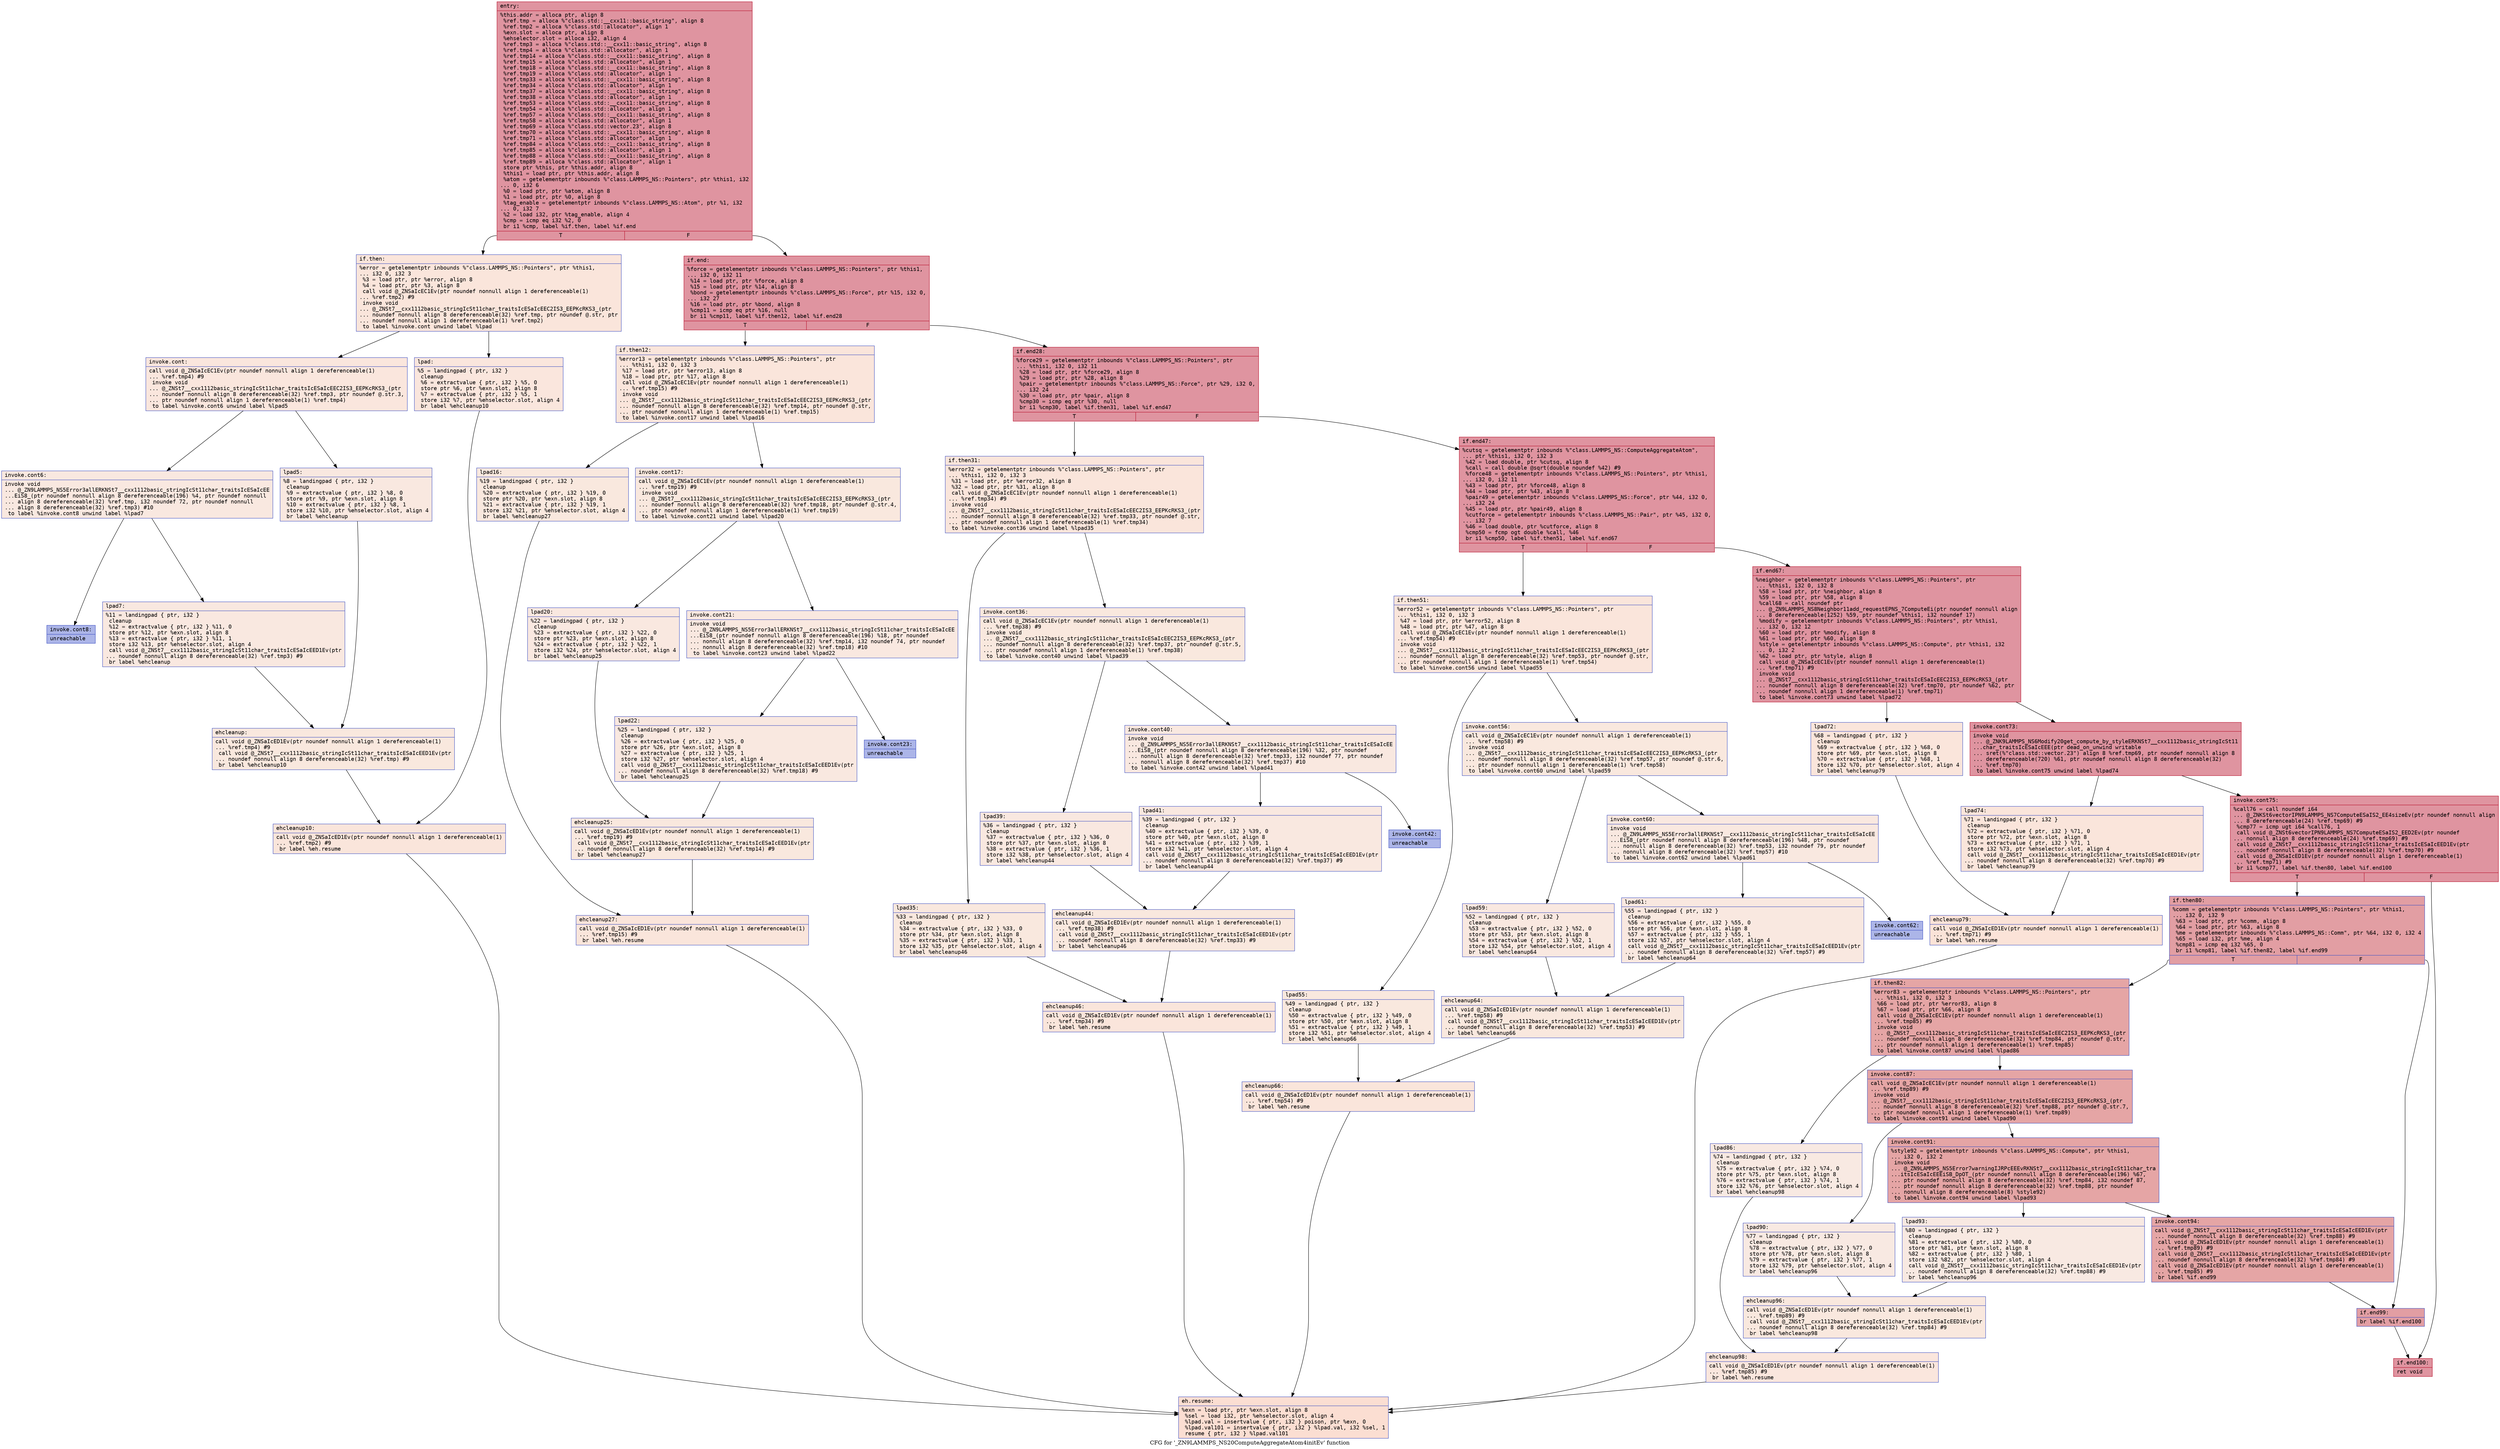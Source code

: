 digraph "CFG for '_ZN9LAMMPS_NS20ComputeAggregateAtom4initEv' function" {
	label="CFG for '_ZN9LAMMPS_NS20ComputeAggregateAtom4initEv' function";

	Node0x5614ad7d7bd0 [shape=record,color="#b70d28ff", style=filled, fillcolor="#b70d2870" fontname="Courier",label="{entry:\l|  %this.addr = alloca ptr, align 8\l  %ref.tmp = alloca %\"class.std::__cxx11::basic_string\", align 8\l  %ref.tmp2 = alloca %\"class.std::allocator\", align 1\l  %exn.slot = alloca ptr, align 8\l  %ehselector.slot = alloca i32, align 4\l  %ref.tmp3 = alloca %\"class.std::__cxx11::basic_string\", align 8\l  %ref.tmp4 = alloca %\"class.std::allocator\", align 1\l  %ref.tmp14 = alloca %\"class.std::__cxx11::basic_string\", align 8\l  %ref.tmp15 = alloca %\"class.std::allocator\", align 1\l  %ref.tmp18 = alloca %\"class.std::__cxx11::basic_string\", align 8\l  %ref.tmp19 = alloca %\"class.std::allocator\", align 1\l  %ref.tmp33 = alloca %\"class.std::__cxx11::basic_string\", align 8\l  %ref.tmp34 = alloca %\"class.std::allocator\", align 1\l  %ref.tmp37 = alloca %\"class.std::__cxx11::basic_string\", align 8\l  %ref.tmp38 = alloca %\"class.std::allocator\", align 1\l  %ref.tmp53 = alloca %\"class.std::__cxx11::basic_string\", align 8\l  %ref.tmp54 = alloca %\"class.std::allocator\", align 1\l  %ref.tmp57 = alloca %\"class.std::__cxx11::basic_string\", align 8\l  %ref.tmp58 = alloca %\"class.std::allocator\", align 1\l  %ref.tmp69 = alloca %\"class.std::vector.23\", align 8\l  %ref.tmp70 = alloca %\"class.std::__cxx11::basic_string\", align 8\l  %ref.tmp71 = alloca %\"class.std::allocator\", align 1\l  %ref.tmp84 = alloca %\"class.std::__cxx11::basic_string\", align 8\l  %ref.tmp85 = alloca %\"class.std::allocator\", align 1\l  %ref.tmp88 = alloca %\"class.std::__cxx11::basic_string\", align 8\l  %ref.tmp89 = alloca %\"class.std::allocator\", align 1\l  store ptr %this, ptr %this.addr, align 8\l  %this1 = load ptr, ptr %this.addr, align 8\l  %atom = getelementptr inbounds %\"class.LAMMPS_NS::Pointers\", ptr %this1, i32\l... 0, i32 6\l  %0 = load ptr, ptr %atom, align 8\l  %1 = load ptr, ptr %0, align 8\l  %tag_enable = getelementptr inbounds %\"class.LAMMPS_NS::Atom\", ptr %1, i32\l... 0, i32 7\l  %2 = load i32, ptr %tag_enable, align 4\l  %cmp = icmp eq i32 %2, 0\l  br i1 %cmp, label %if.then, label %if.end\l|{<s0>T|<s1>F}}"];
	Node0x5614ad7d7bd0:s0 -> Node0x5614ad7d9570[tooltip="entry -> if.then\nProbability 0.00%" ];
	Node0x5614ad7d7bd0:s1 -> Node0x5614ad7d95e0[tooltip="entry -> if.end\nProbability 100.00%" ];
	Node0x5614ad7d9570 [shape=record,color="#3d50c3ff", style=filled, fillcolor="#f4c5ad70" fontname="Courier",label="{if.then:\l|  %error = getelementptr inbounds %\"class.LAMMPS_NS::Pointers\", ptr %this1,\l... i32 0, i32 3\l  %3 = load ptr, ptr %error, align 8\l  %4 = load ptr, ptr %3, align 8\l  call void @_ZNSaIcEC1Ev(ptr noundef nonnull align 1 dereferenceable(1)\l... %ref.tmp2) #9\l  invoke void\l... @_ZNSt7__cxx1112basic_stringIcSt11char_traitsIcESaIcEEC2IS3_EEPKcRKS3_(ptr\l... noundef nonnull align 8 dereferenceable(32) %ref.tmp, ptr noundef @.str, ptr\l... noundef nonnull align 1 dereferenceable(1) %ref.tmp2)\l          to label %invoke.cont unwind label %lpad\l}"];
	Node0x5614ad7d9570 -> Node0x5614ad7d9a60[tooltip="if.then -> invoke.cont\nProbability 50.00%" ];
	Node0x5614ad7d9570 -> Node0x5614ad7d9ae0[tooltip="if.then -> lpad\nProbability 50.00%" ];
	Node0x5614ad7d9a60 [shape=record,color="#3d50c3ff", style=filled, fillcolor="#f3c7b170" fontname="Courier",label="{invoke.cont:\l|  call void @_ZNSaIcEC1Ev(ptr noundef nonnull align 1 dereferenceable(1)\l... %ref.tmp4) #9\l  invoke void\l... @_ZNSt7__cxx1112basic_stringIcSt11char_traitsIcESaIcEEC2IS3_EEPKcRKS3_(ptr\l... noundef nonnull align 8 dereferenceable(32) %ref.tmp3, ptr noundef @.str.3,\l... ptr noundef nonnull align 1 dereferenceable(1) %ref.tmp4)\l          to label %invoke.cont6 unwind label %lpad5\l}"];
	Node0x5614ad7d9a60 -> Node0x5614ad7d9e00[tooltip="invoke.cont -> invoke.cont6\nProbability 50.00%" ];
	Node0x5614ad7d9a60 -> Node0x5614ad7d9e50[tooltip="invoke.cont -> lpad5\nProbability 50.00%" ];
	Node0x5614ad7d9e00 [shape=record,color="#3d50c3ff", style=filled, fillcolor="#f1ccb870" fontname="Courier",label="{invoke.cont6:\l|  invoke void\l... @_ZN9LAMMPS_NS5Error3allERKNSt7__cxx1112basic_stringIcSt11char_traitsIcESaIcEE\l...EiS8_(ptr noundef nonnull align 8 dereferenceable(196) %4, ptr noundef nonnull\l... align 8 dereferenceable(32) %ref.tmp, i32 noundef 72, ptr noundef nonnull\l... align 8 dereferenceable(32) %ref.tmp3) #10\l          to label %invoke.cont8 unwind label %lpad7\l}"];
	Node0x5614ad7d9e00 -> Node0x5614ad7d9db0[tooltip="invoke.cont6 -> invoke.cont8\nProbability 0.00%" ];
	Node0x5614ad7d9e00 -> Node0x5614ad7da110[tooltip="invoke.cont6 -> lpad7\nProbability 100.00%" ];
	Node0x5614ad7d9db0 [shape=record,color="#3d50c3ff", style=filled, fillcolor="#4358cb70" fontname="Courier",label="{invoke.cont8:\l|  unreachable\l}"];
	Node0x5614ad7d9ae0 [shape=record,color="#3d50c3ff", style=filled, fillcolor="#f3c7b170" fontname="Courier",label="{lpad:\l|  %5 = landingpad \{ ptr, i32 \}\l          cleanup\l  %6 = extractvalue \{ ptr, i32 \} %5, 0\l  store ptr %6, ptr %exn.slot, align 8\l  %7 = extractvalue \{ ptr, i32 \} %5, 1\l  store i32 %7, ptr %ehselector.slot, align 4\l  br label %ehcleanup10\l}"];
	Node0x5614ad7d9ae0 -> Node0x5614ad7d1550[tooltip="lpad -> ehcleanup10\nProbability 100.00%" ];
	Node0x5614ad7d9e50 [shape=record,color="#3d50c3ff", style=filled, fillcolor="#f1ccb870" fontname="Courier",label="{lpad5:\l|  %8 = landingpad \{ ptr, i32 \}\l          cleanup\l  %9 = extractvalue \{ ptr, i32 \} %8, 0\l  store ptr %9, ptr %exn.slot, align 8\l  %10 = extractvalue \{ ptr, i32 \} %8, 1\l  store i32 %10, ptr %ehselector.slot, align 4\l  br label %ehcleanup\l}"];
	Node0x5614ad7d9e50 -> Node0x5614ad7d18a0[tooltip="lpad5 -> ehcleanup\nProbability 100.00%" ];
	Node0x5614ad7da110 [shape=record,color="#3d50c3ff", style=filled, fillcolor="#f1ccb870" fontname="Courier",label="{lpad7:\l|  %11 = landingpad \{ ptr, i32 \}\l          cleanup\l  %12 = extractvalue \{ ptr, i32 \} %11, 0\l  store ptr %12, ptr %exn.slot, align 8\l  %13 = extractvalue \{ ptr, i32 \} %11, 1\l  store i32 %13, ptr %ehselector.slot, align 4\l  call void @_ZNSt7__cxx1112basic_stringIcSt11char_traitsIcESaIcEED1Ev(ptr\l... noundef nonnull align 8 dereferenceable(32) %ref.tmp3) #9\l  br label %ehcleanup\l}"];
	Node0x5614ad7da110 -> Node0x5614ad7d18a0[tooltip="lpad7 -> ehcleanup\nProbability 100.00%" ];
	Node0x5614ad7d18a0 [shape=record,color="#3d50c3ff", style=filled, fillcolor="#f2cab570" fontname="Courier",label="{ehcleanup:\l|  call void @_ZNSaIcED1Ev(ptr noundef nonnull align 1 dereferenceable(1)\l... %ref.tmp4) #9\l  call void @_ZNSt7__cxx1112basic_stringIcSt11char_traitsIcESaIcEED1Ev(ptr\l... noundef nonnull align 8 dereferenceable(32) %ref.tmp) #9\l  br label %ehcleanup10\l}"];
	Node0x5614ad7d18a0 -> Node0x5614ad7d1550[tooltip="ehcleanup -> ehcleanup10\nProbability 100.00%" ];
	Node0x5614ad7d1550 [shape=record,color="#3d50c3ff", style=filled, fillcolor="#f4c5ad70" fontname="Courier",label="{ehcleanup10:\l|  call void @_ZNSaIcED1Ev(ptr noundef nonnull align 1 dereferenceable(1)\l... %ref.tmp2) #9\l  br label %eh.resume\l}"];
	Node0x5614ad7d1550 -> Node0x5614ad7dc2d0[tooltip="ehcleanup10 -> eh.resume\nProbability 100.00%" ];
	Node0x5614ad7d95e0 [shape=record,color="#b70d28ff", style=filled, fillcolor="#b70d2870" fontname="Courier",label="{if.end:\l|  %force = getelementptr inbounds %\"class.LAMMPS_NS::Pointers\", ptr %this1,\l... i32 0, i32 11\l  %14 = load ptr, ptr %force, align 8\l  %15 = load ptr, ptr %14, align 8\l  %bond = getelementptr inbounds %\"class.LAMMPS_NS::Force\", ptr %15, i32 0,\l... i32 27\l  %16 = load ptr, ptr %bond, align 8\l  %cmp11 = icmp eq ptr %16, null\l  br i1 %cmp11, label %if.then12, label %if.end28\l|{<s0>T|<s1>F}}"];
	Node0x5614ad7d95e0:s0 -> Node0x5614ad7dc7c0[tooltip="if.end -> if.then12\nProbability 0.00%" ];
	Node0x5614ad7d95e0:s1 -> Node0x5614ad7dc840[tooltip="if.end -> if.end28\nProbability 100.00%" ];
	Node0x5614ad7dc7c0 [shape=record,color="#3d50c3ff", style=filled, fillcolor="#f4c5ad70" fontname="Courier",label="{if.then12:\l|  %error13 = getelementptr inbounds %\"class.LAMMPS_NS::Pointers\", ptr\l... %this1, i32 0, i32 3\l  %17 = load ptr, ptr %error13, align 8\l  %18 = load ptr, ptr %17, align 8\l  call void @_ZNSaIcEC1Ev(ptr noundef nonnull align 1 dereferenceable(1)\l... %ref.tmp15) #9\l  invoke void\l... @_ZNSt7__cxx1112basic_stringIcSt11char_traitsIcESaIcEEC2IS3_EEPKcRKS3_(ptr\l... noundef nonnull align 8 dereferenceable(32) %ref.tmp14, ptr noundef @.str,\l... ptr noundef nonnull align 1 dereferenceable(1) %ref.tmp15)\l          to label %invoke.cont17 unwind label %lpad16\l}"];
	Node0x5614ad7dc7c0 -> Node0x5614ad7dd2f0[tooltip="if.then12 -> invoke.cont17\nProbability 50.00%" ];
	Node0x5614ad7dc7c0 -> Node0x5614ad7dd370[tooltip="if.then12 -> lpad16\nProbability 50.00%" ];
	Node0x5614ad7dd2f0 [shape=record,color="#3d50c3ff", style=filled, fillcolor="#f2cab570" fontname="Courier",label="{invoke.cont17:\l|  call void @_ZNSaIcEC1Ev(ptr noundef nonnull align 1 dereferenceable(1)\l... %ref.tmp19) #9\l  invoke void\l... @_ZNSt7__cxx1112basic_stringIcSt11char_traitsIcESaIcEEC2IS3_EEPKcRKS3_(ptr\l... noundef nonnull align 8 dereferenceable(32) %ref.tmp18, ptr noundef @.str.4,\l... ptr noundef nonnull align 1 dereferenceable(1) %ref.tmp19)\l          to label %invoke.cont21 unwind label %lpad20\l}"];
	Node0x5614ad7dd2f0 -> Node0x5614ad7dd690[tooltip="invoke.cont17 -> invoke.cont21\nProbability 50.00%" ];
	Node0x5614ad7dd2f0 -> Node0x5614ad7dd6e0[tooltip="invoke.cont17 -> lpad20\nProbability 50.00%" ];
	Node0x5614ad7dd690 [shape=record,color="#3d50c3ff", style=filled, fillcolor="#f1ccb870" fontname="Courier",label="{invoke.cont21:\l|  invoke void\l... @_ZN9LAMMPS_NS5Error3allERKNSt7__cxx1112basic_stringIcSt11char_traitsIcESaIcEE\l...EiS8_(ptr noundef nonnull align 8 dereferenceable(196) %18, ptr noundef\l... nonnull align 8 dereferenceable(32) %ref.tmp14, i32 noundef 74, ptr noundef\l... nonnull align 8 dereferenceable(32) %ref.tmp18) #10\l          to label %invoke.cont23 unwind label %lpad22\l}"];
	Node0x5614ad7dd690 -> Node0x5614ad7dd640[tooltip="invoke.cont21 -> invoke.cont23\nProbability 0.00%" ];
	Node0x5614ad7dd690 -> Node0x5614ad7dda00[tooltip="invoke.cont21 -> lpad22\nProbability 100.00%" ];
	Node0x5614ad7dd640 [shape=record,color="#3d50c3ff", style=filled, fillcolor="#4358cb70" fontname="Courier",label="{invoke.cont23:\l|  unreachable\l}"];
	Node0x5614ad7dd370 [shape=record,color="#3d50c3ff", style=filled, fillcolor="#f2cab570" fontname="Courier",label="{lpad16:\l|  %19 = landingpad \{ ptr, i32 \}\l          cleanup\l  %20 = extractvalue \{ ptr, i32 \} %19, 0\l  store ptr %20, ptr %exn.slot, align 8\l  %21 = extractvalue \{ ptr, i32 \} %19, 1\l  store i32 %21, ptr %ehselector.slot, align 4\l  br label %ehcleanup27\l}"];
	Node0x5614ad7dd370 -> Node0x5614ad7ddfc0[tooltip="lpad16 -> ehcleanup27\nProbability 100.00%" ];
	Node0x5614ad7dd6e0 [shape=record,color="#3d50c3ff", style=filled, fillcolor="#f1ccb870" fontname="Courier",label="{lpad20:\l|  %22 = landingpad \{ ptr, i32 \}\l          cleanup\l  %23 = extractvalue \{ ptr, i32 \} %22, 0\l  store ptr %23, ptr %exn.slot, align 8\l  %24 = extractvalue \{ ptr, i32 \} %22, 1\l  store i32 %24, ptr %ehselector.slot, align 4\l  br label %ehcleanup25\l}"];
	Node0x5614ad7dd6e0 -> Node0x5614ad7de310[tooltip="lpad20 -> ehcleanup25\nProbability 100.00%" ];
	Node0x5614ad7dda00 [shape=record,color="#3d50c3ff", style=filled, fillcolor="#f1ccb870" fontname="Courier",label="{lpad22:\l|  %25 = landingpad \{ ptr, i32 \}\l          cleanup\l  %26 = extractvalue \{ ptr, i32 \} %25, 0\l  store ptr %26, ptr %exn.slot, align 8\l  %27 = extractvalue \{ ptr, i32 \} %25, 1\l  store i32 %27, ptr %ehselector.slot, align 4\l  call void @_ZNSt7__cxx1112basic_stringIcSt11char_traitsIcESaIcEED1Ev(ptr\l... noundef nonnull align 8 dereferenceable(32) %ref.tmp18) #9\l  br label %ehcleanup25\l}"];
	Node0x5614ad7dda00 -> Node0x5614ad7de310[tooltip="lpad22 -> ehcleanup25\nProbability 100.00%" ];
	Node0x5614ad7de310 [shape=record,color="#3d50c3ff", style=filled, fillcolor="#f2cab570" fontname="Courier",label="{ehcleanup25:\l|  call void @_ZNSaIcED1Ev(ptr noundef nonnull align 1 dereferenceable(1)\l... %ref.tmp19) #9\l  call void @_ZNSt7__cxx1112basic_stringIcSt11char_traitsIcESaIcEED1Ev(ptr\l... noundef nonnull align 8 dereferenceable(32) %ref.tmp14) #9\l  br label %ehcleanup27\l}"];
	Node0x5614ad7de310 -> Node0x5614ad7ddfc0[tooltip="ehcleanup25 -> ehcleanup27\nProbability 100.00%" ];
	Node0x5614ad7ddfc0 [shape=record,color="#3d50c3ff", style=filled, fillcolor="#f4c5ad70" fontname="Courier",label="{ehcleanup27:\l|  call void @_ZNSaIcED1Ev(ptr noundef nonnull align 1 dereferenceable(1)\l... %ref.tmp15) #9\l  br label %eh.resume\l}"];
	Node0x5614ad7ddfc0 -> Node0x5614ad7dc2d0[tooltip="ehcleanup27 -> eh.resume\nProbability 100.00%" ];
	Node0x5614ad7dc840 [shape=record,color="#b70d28ff", style=filled, fillcolor="#b70d2870" fontname="Courier",label="{if.end28:\l|  %force29 = getelementptr inbounds %\"class.LAMMPS_NS::Pointers\", ptr\l... %this1, i32 0, i32 11\l  %28 = load ptr, ptr %force29, align 8\l  %29 = load ptr, ptr %28, align 8\l  %pair = getelementptr inbounds %\"class.LAMMPS_NS::Force\", ptr %29, i32 0,\l... i32 24\l  %30 = load ptr, ptr %pair, align 8\l  %cmp30 = icmp eq ptr %30, null\l  br i1 %cmp30, label %if.then31, label %if.end47\l|{<s0>T|<s1>F}}"];
	Node0x5614ad7dc840:s0 -> Node0x5614ad7df000[tooltip="if.end28 -> if.then31\nProbability 0.00%" ];
	Node0x5614ad7dc840:s1 -> Node0x5614ad7df080[tooltip="if.end28 -> if.end47\nProbability 100.00%" ];
	Node0x5614ad7df000 [shape=record,color="#3d50c3ff", style=filled, fillcolor="#f4c5ad70" fontname="Courier",label="{if.then31:\l|  %error32 = getelementptr inbounds %\"class.LAMMPS_NS::Pointers\", ptr\l... %this1, i32 0, i32 3\l  %31 = load ptr, ptr %error32, align 8\l  %32 = load ptr, ptr %31, align 8\l  call void @_ZNSaIcEC1Ev(ptr noundef nonnull align 1 dereferenceable(1)\l... %ref.tmp34) #9\l  invoke void\l... @_ZNSt7__cxx1112basic_stringIcSt11char_traitsIcESaIcEEC2IS3_EEPKcRKS3_(ptr\l... noundef nonnull align 8 dereferenceable(32) %ref.tmp33, ptr noundef @.str,\l... ptr noundef nonnull align 1 dereferenceable(1) %ref.tmp34)\l          to label %invoke.cont36 unwind label %lpad35\l}"];
	Node0x5614ad7df000 -> Node0x5614ad7df510[tooltip="if.then31 -> invoke.cont36\nProbability 50.00%" ];
	Node0x5614ad7df000 -> Node0x5614ad7df590[tooltip="if.then31 -> lpad35\nProbability 50.00%" ];
	Node0x5614ad7df510 [shape=record,color="#3d50c3ff", style=filled, fillcolor="#f2cab570" fontname="Courier",label="{invoke.cont36:\l|  call void @_ZNSaIcEC1Ev(ptr noundef nonnull align 1 dereferenceable(1)\l... %ref.tmp38) #9\l  invoke void\l... @_ZNSt7__cxx1112basic_stringIcSt11char_traitsIcESaIcEEC2IS3_EEPKcRKS3_(ptr\l... noundef nonnull align 8 dereferenceable(32) %ref.tmp37, ptr noundef @.str.5,\l... ptr noundef nonnull align 1 dereferenceable(1) %ref.tmp38)\l          to label %invoke.cont40 unwind label %lpad39\l}"];
	Node0x5614ad7df510 -> Node0x5614ad7df8b0[tooltip="invoke.cont36 -> invoke.cont40\nProbability 50.00%" ];
	Node0x5614ad7df510 -> Node0x5614ad7df900[tooltip="invoke.cont36 -> lpad39\nProbability 50.00%" ];
	Node0x5614ad7df8b0 [shape=record,color="#3d50c3ff", style=filled, fillcolor="#f1ccb870" fontname="Courier",label="{invoke.cont40:\l|  invoke void\l... @_ZN9LAMMPS_NS5Error3allERKNSt7__cxx1112basic_stringIcSt11char_traitsIcESaIcEE\l...EiS8_(ptr noundef nonnull align 8 dereferenceable(196) %32, ptr noundef\l... nonnull align 8 dereferenceable(32) %ref.tmp33, i32 noundef 77, ptr noundef\l... nonnull align 8 dereferenceable(32) %ref.tmp37) #10\l          to label %invoke.cont42 unwind label %lpad41\l}"];
	Node0x5614ad7df8b0 -> Node0x5614ad7df860[tooltip="invoke.cont40 -> invoke.cont42\nProbability 0.00%" ];
	Node0x5614ad7df8b0 -> Node0x5614ad7dfbc0[tooltip="invoke.cont40 -> lpad41\nProbability 100.00%" ];
	Node0x5614ad7df860 [shape=record,color="#3d50c3ff", style=filled, fillcolor="#4358cb70" fontname="Courier",label="{invoke.cont42:\l|  unreachable\l}"];
	Node0x5614ad7df590 [shape=record,color="#3d50c3ff", style=filled, fillcolor="#f2cab570" fontname="Courier",label="{lpad35:\l|  %33 = landingpad \{ ptr, i32 \}\l          cleanup\l  %34 = extractvalue \{ ptr, i32 \} %33, 0\l  store ptr %34, ptr %exn.slot, align 8\l  %35 = extractvalue \{ ptr, i32 \} %33, 1\l  store i32 %35, ptr %ehselector.slot, align 4\l  br label %ehcleanup46\l}"];
	Node0x5614ad7df590 -> Node0x5614ad7e0180[tooltip="lpad35 -> ehcleanup46\nProbability 100.00%" ];
	Node0x5614ad7df900 [shape=record,color="#3d50c3ff", style=filled, fillcolor="#f1ccb870" fontname="Courier",label="{lpad39:\l|  %36 = landingpad \{ ptr, i32 \}\l          cleanup\l  %37 = extractvalue \{ ptr, i32 \} %36, 0\l  store ptr %37, ptr %exn.slot, align 8\l  %38 = extractvalue \{ ptr, i32 \} %36, 1\l  store i32 %38, ptr %ehselector.slot, align 4\l  br label %ehcleanup44\l}"];
	Node0x5614ad7df900 -> Node0x5614ad7e04d0[tooltip="lpad39 -> ehcleanup44\nProbability 100.00%" ];
	Node0x5614ad7dfbc0 [shape=record,color="#3d50c3ff", style=filled, fillcolor="#f1ccb870" fontname="Courier",label="{lpad41:\l|  %39 = landingpad \{ ptr, i32 \}\l          cleanup\l  %40 = extractvalue \{ ptr, i32 \} %39, 0\l  store ptr %40, ptr %exn.slot, align 8\l  %41 = extractvalue \{ ptr, i32 \} %39, 1\l  store i32 %41, ptr %ehselector.slot, align 4\l  call void @_ZNSt7__cxx1112basic_stringIcSt11char_traitsIcESaIcEED1Ev(ptr\l... noundef nonnull align 8 dereferenceable(32) %ref.tmp37) #9\l  br label %ehcleanup44\l}"];
	Node0x5614ad7dfbc0 -> Node0x5614ad7e04d0[tooltip="lpad41 -> ehcleanup44\nProbability 100.00%" ];
	Node0x5614ad7e04d0 [shape=record,color="#3d50c3ff", style=filled, fillcolor="#f2cab570" fontname="Courier",label="{ehcleanup44:\l|  call void @_ZNSaIcED1Ev(ptr noundef nonnull align 1 dereferenceable(1)\l... %ref.tmp38) #9\l  call void @_ZNSt7__cxx1112basic_stringIcSt11char_traitsIcESaIcEED1Ev(ptr\l... noundef nonnull align 8 dereferenceable(32) %ref.tmp33) #9\l  br label %ehcleanup46\l}"];
	Node0x5614ad7e04d0 -> Node0x5614ad7e0180[tooltip="ehcleanup44 -> ehcleanup46\nProbability 100.00%" ];
	Node0x5614ad7e0180 [shape=record,color="#3d50c3ff", style=filled, fillcolor="#f4c5ad70" fontname="Courier",label="{ehcleanup46:\l|  call void @_ZNSaIcED1Ev(ptr noundef nonnull align 1 dereferenceable(1)\l... %ref.tmp34) #9\l  br label %eh.resume\l}"];
	Node0x5614ad7e0180 -> Node0x5614ad7dc2d0[tooltip="ehcleanup46 -> eh.resume\nProbability 100.00%" ];
	Node0x5614ad7df080 [shape=record,color="#b70d28ff", style=filled, fillcolor="#b70d2870" fontname="Courier",label="{if.end47:\l|  %cutsq = getelementptr inbounds %\"class.LAMMPS_NS::ComputeAggregateAtom\",\l... ptr %this1, i32 0, i32 3\l  %42 = load double, ptr %cutsq, align 8\l  %call = call double @sqrt(double noundef %42) #9\l  %force48 = getelementptr inbounds %\"class.LAMMPS_NS::Pointers\", ptr %this1,\l... i32 0, i32 11\l  %43 = load ptr, ptr %force48, align 8\l  %44 = load ptr, ptr %43, align 8\l  %pair49 = getelementptr inbounds %\"class.LAMMPS_NS::Force\", ptr %44, i32 0,\l... i32 24\l  %45 = load ptr, ptr %pair49, align 8\l  %cutforce = getelementptr inbounds %\"class.LAMMPS_NS::Pair\", ptr %45, i32 0,\l... i32 7\l  %46 = load double, ptr %cutforce, align 8\l  %cmp50 = fcmp ogt double %call, %46\l  br i1 %cmp50, label %if.then51, label %if.end67\l|{<s0>T|<s1>F}}"];
	Node0x5614ad7df080:s0 -> Node0x5614ad7e1610[tooltip="if.end47 -> if.then51\nProbability 0.00%" ];
	Node0x5614ad7df080:s1 -> Node0x5614ad7e1690[tooltip="if.end47 -> if.end67\nProbability 100.00%" ];
	Node0x5614ad7e1610 [shape=record,color="#3d50c3ff", style=filled, fillcolor="#f4c5ad70" fontname="Courier",label="{if.then51:\l|  %error52 = getelementptr inbounds %\"class.LAMMPS_NS::Pointers\", ptr\l... %this1, i32 0, i32 3\l  %47 = load ptr, ptr %error52, align 8\l  %48 = load ptr, ptr %47, align 8\l  call void @_ZNSaIcEC1Ev(ptr noundef nonnull align 1 dereferenceable(1)\l... %ref.tmp54) #9\l  invoke void\l... @_ZNSt7__cxx1112basic_stringIcSt11char_traitsIcESaIcEEC2IS3_EEPKcRKS3_(ptr\l... noundef nonnull align 8 dereferenceable(32) %ref.tmp53, ptr noundef @.str,\l... ptr noundef nonnull align 1 dereferenceable(1) %ref.tmp54)\l          to label %invoke.cont56 unwind label %lpad55\l}"];
	Node0x5614ad7e1610 -> Node0x5614ad7e2330[tooltip="if.then51 -> invoke.cont56\nProbability 50.00%" ];
	Node0x5614ad7e1610 -> Node0x5614ad7e23b0[tooltip="if.then51 -> lpad55\nProbability 50.00%" ];
	Node0x5614ad7e2330 [shape=record,color="#3d50c3ff", style=filled, fillcolor="#f2cab570" fontname="Courier",label="{invoke.cont56:\l|  call void @_ZNSaIcEC1Ev(ptr noundef nonnull align 1 dereferenceable(1)\l... %ref.tmp58) #9\l  invoke void\l... @_ZNSt7__cxx1112basic_stringIcSt11char_traitsIcESaIcEEC2IS3_EEPKcRKS3_(ptr\l... noundef nonnull align 8 dereferenceable(32) %ref.tmp57, ptr noundef @.str.6,\l... ptr noundef nonnull align 1 dereferenceable(1) %ref.tmp58)\l          to label %invoke.cont60 unwind label %lpad59\l}"];
	Node0x5614ad7e2330 -> Node0x5614ad7e26d0[tooltip="invoke.cont56 -> invoke.cont60\nProbability 50.00%" ];
	Node0x5614ad7e2330 -> Node0x5614ad7e2720[tooltip="invoke.cont56 -> lpad59\nProbability 50.00%" ];
	Node0x5614ad7e26d0 [shape=record,color="#3d50c3ff", style=filled, fillcolor="#f1ccb870" fontname="Courier",label="{invoke.cont60:\l|  invoke void\l... @_ZN9LAMMPS_NS5Error3allERKNSt7__cxx1112basic_stringIcSt11char_traitsIcESaIcEE\l...EiS8_(ptr noundef nonnull align 8 dereferenceable(196) %48, ptr noundef\l... nonnull align 8 dereferenceable(32) %ref.tmp53, i32 noundef 79, ptr noundef\l... nonnull align 8 dereferenceable(32) %ref.tmp57) #10\l          to label %invoke.cont62 unwind label %lpad61\l}"];
	Node0x5614ad7e26d0 -> Node0x5614ad7e2680[tooltip="invoke.cont60 -> invoke.cont62\nProbability 0.00%" ];
	Node0x5614ad7e26d0 -> Node0x5614ad7e2a40[tooltip="invoke.cont60 -> lpad61\nProbability 100.00%" ];
	Node0x5614ad7e2680 [shape=record,color="#3d50c3ff", style=filled, fillcolor="#4358cb70" fontname="Courier",label="{invoke.cont62:\l|  unreachable\l}"];
	Node0x5614ad7e23b0 [shape=record,color="#3d50c3ff", style=filled, fillcolor="#f2cab570" fontname="Courier",label="{lpad55:\l|  %49 = landingpad \{ ptr, i32 \}\l          cleanup\l  %50 = extractvalue \{ ptr, i32 \} %49, 0\l  store ptr %50, ptr %exn.slot, align 8\l  %51 = extractvalue \{ ptr, i32 \} %49, 1\l  store i32 %51, ptr %ehselector.slot, align 4\l  br label %ehcleanup66\l}"];
	Node0x5614ad7e23b0 -> Node0x5614ad7e3000[tooltip="lpad55 -> ehcleanup66\nProbability 100.00%" ];
	Node0x5614ad7e2720 [shape=record,color="#3d50c3ff", style=filled, fillcolor="#f1ccb870" fontname="Courier",label="{lpad59:\l|  %52 = landingpad \{ ptr, i32 \}\l          cleanup\l  %53 = extractvalue \{ ptr, i32 \} %52, 0\l  store ptr %53, ptr %exn.slot, align 8\l  %54 = extractvalue \{ ptr, i32 \} %52, 1\l  store i32 %54, ptr %ehselector.slot, align 4\l  br label %ehcleanup64\l}"];
	Node0x5614ad7e2720 -> Node0x5614ad7e3350[tooltip="lpad59 -> ehcleanup64\nProbability 100.00%" ];
	Node0x5614ad7e2a40 [shape=record,color="#3d50c3ff", style=filled, fillcolor="#f1ccb870" fontname="Courier",label="{lpad61:\l|  %55 = landingpad \{ ptr, i32 \}\l          cleanup\l  %56 = extractvalue \{ ptr, i32 \} %55, 0\l  store ptr %56, ptr %exn.slot, align 8\l  %57 = extractvalue \{ ptr, i32 \} %55, 1\l  store i32 %57, ptr %ehselector.slot, align 4\l  call void @_ZNSt7__cxx1112basic_stringIcSt11char_traitsIcESaIcEED1Ev(ptr\l... noundef nonnull align 8 dereferenceable(32) %ref.tmp57) #9\l  br label %ehcleanup64\l}"];
	Node0x5614ad7e2a40 -> Node0x5614ad7e3350[tooltip="lpad61 -> ehcleanup64\nProbability 100.00%" ];
	Node0x5614ad7e3350 [shape=record,color="#3d50c3ff", style=filled, fillcolor="#f2cab570" fontname="Courier",label="{ehcleanup64:\l|  call void @_ZNSaIcED1Ev(ptr noundef nonnull align 1 dereferenceable(1)\l... %ref.tmp58) #9\l  call void @_ZNSt7__cxx1112basic_stringIcSt11char_traitsIcESaIcEED1Ev(ptr\l... noundef nonnull align 8 dereferenceable(32) %ref.tmp53) #9\l  br label %ehcleanup66\l}"];
	Node0x5614ad7e3350 -> Node0x5614ad7e3000[tooltip="ehcleanup64 -> ehcleanup66\nProbability 100.00%" ];
	Node0x5614ad7e3000 [shape=record,color="#3d50c3ff", style=filled, fillcolor="#f4c5ad70" fontname="Courier",label="{ehcleanup66:\l|  call void @_ZNSaIcED1Ev(ptr noundef nonnull align 1 dereferenceable(1)\l... %ref.tmp54) #9\l  br label %eh.resume\l}"];
	Node0x5614ad7e3000 -> Node0x5614ad7dc2d0[tooltip="ehcleanup66 -> eh.resume\nProbability 100.00%" ];
	Node0x5614ad7e1690 [shape=record,color="#b70d28ff", style=filled, fillcolor="#b70d2870" fontname="Courier",label="{if.end67:\l|  %neighbor = getelementptr inbounds %\"class.LAMMPS_NS::Pointers\", ptr\l... %this1, i32 0, i32 8\l  %58 = load ptr, ptr %neighbor, align 8\l  %59 = load ptr, ptr %58, align 8\l  %call68 = call noundef ptr\l... @_ZN9LAMMPS_NS8Neighbor11add_requestEPNS_7ComputeEi(ptr noundef nonnull align\l... 8 dereferenceable(1252) %59, ptr noundef %this1, i32 noundef 17)\l  %modify = getelementptr inbounds %\"class.LAMMPS_NS::Pointers\", ptr %this1,\l... i32 0, i32 12\l  %60 = load ptr, ptr %modify, align 8\l  %61 = load ptr, ptr %60, align 8\l  %style = getelementptr inbounds %\"class.LAMMPS_NS::Compute\", ptr %this1, i32\l... 0, i32 2\l  %62 = load ptr, ptr %style, align 8\l  call void @_ZNSaIcEC1Ev(ptr noundef nonnull align 1 dereferenceable(1)\l... %ref.tmp71) #9\l  invoke void\l... @_ZNSt7__cxx1112basic_stringIcSt11char_traitsIcESaIcEEC2IS3_EEPKcRKS3_(ptr\l... noundef nonnull align 8 dereferenceable(32) %ref.tmp70, ptr noundef %62, ptr\l... noundef nonnull align 1 dereferenceable(1) %ref.tmp71)\l          to label %invoke.cont73 unwind label %lpad72\l}"];
	Node0x5614ad7e1690 -> Node0x5614ad7e4450[tooltip="if.end67 -> invoke.cont73\nProbability 100.00%" ];
	Node0x5614ad7e1690 -> Node0x5614ad7e44d0[tooltip="if.end67 -> lpad72\nProbability 0.00%" ];
	Node0x5614ad7e4450 [shape=record,color="#b70d28ff", style=filled, fillcolor="#b70d2870" fontname="Courier",label="{invoke.cont73:\l|  invoke void\l... @_ZNK9LAMMPS_NS6Modify20get_compute_by_styleERKNSt7__cxx1112basic_stringIcSt11\l...char_traitsIcESaIcEEE(ptr dead_on_unwind writable\l... sret(%\"class.std::vector.23\") align 8 %ref.tmp69, ptr noundef nonnull align 8\l... dereferenceable(720) %61, ptr noundef nonnull align 8 dereferenceable(32)\l... %ref.tmp70)\l          to label %invoke.cont75 unwind label %lpad74\l}"];
	Node0x5614ad7e4450 -> Node0x5614ad7e4400[tooltip="invoke.cont73 -> invoke.cont75\nProbability 100.00%" ];
	Node0x5614ad7e4450 -> Node0x5614ad7e4830[tooltip="invoke.cont73 -> lpad74\nProbability 0.00%" ];
	Node0x5614ad7e4400 [shape=record,color="#b70d28ff", style=filled, fillcolor="#b70d2870" fontname="Courier",label="{invoke.cont75:\l|  %call76 = call noundef i64\l... @_ZNKSt6vectorIPN9LAMMPS_NS7ComputeESaIS2_EE4sizeEv(ptr noundef nonnull align\l... 8 dereferenceable(24) %ref.tmp69) #9\l  %cmp77 = icmp ugt i64 %call76, 1\l  call void @_ZNSt6vectorIPN9LAMMPS_NS7ComputeESaIS2_EED2Ev(ptr noundef\l... nonnull align 8 dereferenceable(24) %ref.tmp69) #9\l  call void @_ZNSt7__cxx1112basic_stringIcSt11char_traitsIcESaIcEED1Ev(ptr\l... noundef nonnull align 8 dereferenceable(32) %ref.tmp70) #9\l  call void @_ZNSaIcED1Ev(ptr noundef nonnull align 1 dereferenceable(1)\l... %ref.tmp71) #9\l  br i1 %cmp77, label %if.then80, label %if.end100\l|{<s0>T|<s1>F}}"];
	Node0x5614ad7e4400:s0 -> Node0x5614ad7e5930[tooltip="invoke.cont75 -> if.then80\nProbability 50.00%" ];
	Node0x5614ad7e4400:s1 -> Node0x5614ad7e5a10[tooltip="invoke.cont75 -> if.end100\nProbability 50.00%" ];
	Node0x5614ad7e5930 [shape=record,color="#3d50c3ff", style=filled, fillcolor="#be242e70" fontname="Courier",label="{if.then80:\l|  %comm = getelementptr inbounds %\"class.LAMMPS_NS::Pointers\", ptr %this1,\l... i32 0, i32 9\l  %63 = load ptr, ptr %comm, align 8\l  %64 = load ptr, ptr %63, align 8\l  %me = getelementptr inbounds %\"class.LAMMPS_NS::Comm\", ptr %64, i32 0, i32 4\l  %65 = load i32, ptr %me, align 4\l  %cmp81 = icmp eq i32 %65, 0\l  br i1 %cmp81, label %if.then82, label %if.end99\l|{<s0>T|<s1>F}}"];
	Node0x5614ad7e5930:s0 -> Node0x5614ad7e5fa0[tooltip="if.then80 -> if.then82\nProbability 37.50%" ];
	Node0x5614ad7e5930:s1 -> Node0x5614ad7e6020[tooltip="if.then80 -> if.end99\nProbability 62.50%" ];
	Node0x5614ad7e5fa0 [shape=record,color="#3d50c3ff", style=filled, fillcolor="#c5333470" fontname="Courier",label="{if.then82:\l|  %error83 = getelementptr inbounds %\"class.LAMMPS_NS::Pointers\", ptr\l... %this1, i32 0, i32 3\l  %66 = load ptr, ptr %error83, align 8\l  %67 = load ptr, ptr %66, align 8\l  call void @_ZNSaIcEC1Ev(ptr noundef nonnull align 1 dereferenceable(1)\l... %ref.tmp85) #9\l  invoke void\l... @_ZNSt7__cxx1112basic_stringIcSt11char_traitsIcESaIcEEC2IS3_EEPKcRKS3_(ptr\l... noundef nonnull align 8 dereferenceable(32) %ref.tmp84, ptr noundef @.str,\l... ptr noundef nonnull align 1 dereferenceable(1) %ref.tmp85)\l          to label %invoke.cont87 unwind label %lpad86\l}"];
	Node0x5614ad7e5fa0 -> Node0x5614ad7e6510[tooltip="if.then82 -> invoke.cont87\nProbability 100.00%" ];
	Node0x5614ad7e5fa0 -> Node0x5614ad7e6590[tooltip="if.then82 -> lpad86\nProbability 0.00%" ];
	Node0x5614ad7e6510 [shape=record,color="#3d50c3ff", style=filled, fillcolor="#c5333470" fontname="Courier",label="{invoke.cont87:\l|  call void @_ZNSaIcEC1Ev(ptr noundef nonnull align 1 dereferenceable(1)\l... %ref.tmp89) #9\l  invoke void\l... @_ZNSt7__cxx1112basic_stringIcSt11char_traitsIcESaIcEEC2IS3_EEPKcRKS3_(ptr\l... noundef nonnull align 8 dereferenceable(32) %ref.tmp88, ptr noundef @.str.7,\l... ptr noundef nonnull align 1 dereferenceable(1) %ref.tmp89)\l          to label %invoke.cont91 unwind label %lpad90\l}"];
	Node0x5614ad7e6510 -> Node0x5614ad7e6910[tooltip="invoke.cont87 -> invoke.cont91\nProbability 100.00%" ];
	Node0x5614ad7e6510 -> Node0x5614ad7e6960[tooltip="invoke.cont87 -> lpad90\nProbability 0.00%" ];
	Node0x5614ad7e6910 [shape=record,color="#3d50c3ff", style=filled, fillcolor="#c5333470" fontname="Courier",label="{invoke.cont91:\l|  %style92 = getelementptr inbounds %\"class.LAMMPS_NS::Compute\", ptr %this1,\l... i32 0, i32 2\l  invoke void\l... @_ZN9LAMMPS_NS5Error7warningIJRPcEEEvRKNSt7__cxx1112basic_stringIcSt11char_tra\l...itsIcESaIcEEEiSB_DpOT_(ptr noundef nonnull align 8 dereferenceable(196) %67,\l... ptr noundef nonnull align 8 dereferenceable(32) %ref.tmp84, i32 noundef 87,\l... ptr noundef nonnull align 8 dereferenceable(32) %ref.tmp88, ptr noundef\l... nonnull align 8 dereferenceable(8) %style92)\l          to label %invoke.cont94 unwind label %lpad93\l}"];
	Node0x5614ad7e6910 -> Node0x5614ad7e68c0[tooltip="invoke.cont91 -> invoke.cont94\nProbability 100.00%" ];
	Node0x5614ad7e6910 -> Node0x5614ad7e6ce0[tooltip="invoke.cont91 -> lpad93\nProbability 0.00%" ];
	Node0x5614ad7e68c0 [shape=record,color="#3d50c3ff", style=filled, fillcolor="#c5333470" fontname="Courier",label="{invoke.cont94:\l|  call void @_ZNSt7__cxx1112basic_stringIcSt11char_traitsIcESaIcEED1Ev(ptr\l... noundef nonnull align 8 dereferenceable(32) %ref.tmp88) #9\l  call void @_ZNSaIcED1Ev(ptr noundef nonnull align 1 dereferenceable(1)\l... %ref.tmp89) #9\l  call void @_ZNSt7__cxx1112basic_stringIcSt11char_traitsIcESaIcEED1Ev(ptr\l... noundef nonnull align 8 dereferenceable(32) %ref.tmp84) #9\l  call void @_ZNSaIcED1Ev(ptr noundef nonnull align 1 dereferenceable(1)\l... %ref.tmp85) #9\l  br label %if.end99\l}"];
	Node0x5614ad7e68c0 -> Node0x5614ad7e6020[tooltip="invoke.cont94 -> if.end99\nProbability 100.00%" ];
	Node0x5614ad7e44d0 [shape=record,color="#3d50c3ff", style=filled, fillcolor="#f4c5ad70" fontname="Courier",label="{lpad72:\l|  %68 = landingpad \{ ptr, i32 \}\l          cleanup\l  %69 = extractvalue \{ ptr, i32 \} %68, 0\l  store ptr %69, ptr %exn.slot, align 8\l  %70 = extractvalue \{ ptr, i32 \} %68, 1\l  store i32 %70, ptr %ehselector.slot, align 4\l  br label %ehcleanup79\l}"];
	Node0x5614ad7e44d0 -> Node0x5614ad7e7620[tooltip="lpad72 -> ehcleanup79\nProbability 100.00%" ];
	Node0x5614ad7e4830 [shape=record,color="#3d50c3ff", style=filled, fillcolor="#f4c5ad70" fontname="Courier",label="{lpad74:\l|  %71 = landingpad \{ ptr, i32 \}\l          cleanup\l  %72 = extractvalue \{ ptr, i32 \} %71, 0\l  store ptr %72, ptr %exn.slot, align 8\l  %73 = extractvalue \{ ptr, i32 \} %71, 1\l  store i32 %73, ptr %ehselector.slot, align 4\l  call void @_ZNSt7__cxx1112basic_stringIcSt11char_traitsIcESaIcEED1Ev(ptr\l... noundef nonnull align 8 dereferenceable(32) %ref.tmp70) #9\l  br label %ehcleanup79\l}"];
	Node0x5614ad7e4830 -> Node0x5614ad7e7620[tooltip="lpad74 -> ehcleanup79\nProbability 100.00%" ];
	Node0x5614ad7e7620 [shape=record,color="#3d50c3ff", style=filled, fillcolor="#f6bfa670" fontname="Courier",label="{ehcleanup79:\l|  call void @_ZNSaIcED1Ev(ptr noundef nonnull align 1 dereferenceable(1)\l... %ref.tmp71) #9\l  br label %eh.resume\l}"];
	Node0x5614ad7e7620 -> Node0x5614ad7dc2d0[tooltip="ehcleanup79 -> eh.resume\nProbability 100.00%" ];
	Node0x5614ad7e6590 [shape=record,color="#3d50c3ff", style=filled, fillcolor="#efcebd70" fontname="Courier",label="{lpad86:\l|  %74 = landingpad \{ ptr, i32 \}\l          cleanup\l  %75 = extractvalue \{ ptr, i32 \} %74, 0\l  store ptr %75, ptr %exn.slot, align 8\l  %76 = extractvalue \{ ptr, i32 \} %74, 1\l  store i32 %76, ptr %ehselector.slot, align 4\l  br label %ehcleanup98\l}"];
	Node0x5614ad7e6590 -> Node0x5614ad7e7f10[tooltip="lpad86 -> ehcleanup98\nProbability 100.00%" ];
	Node0x5614ad7e6960 [shape=record,color="#3d50c3ff", style=filled, fillcolor="#efcebd70" fontname="Courier",label="{lpad90:\l|  %77 = landingpad \{ ptr, i32 \}\l          cleanup\l  %78 = extractvalue \{ ptr, i32 \} %77, 0\l  store ptr %78, ptr %exn.slot, align 8\l  %79 = extractvalue \{ ptr, i32 \} %77, 1\l  store i32 %79, ptr %ehselector.slot, align 4\l  br label %ehcleanup96\l}"];
	Node0x5614ad7e6960 -> Node0x5614ad7e8280[tooltip="lpad90 -> ehcleanup96\nProbability 100.00%" ];
	Node0x5614ad7e6ce0 [shape=record,color="#3d50c3ff", style=filled, fillcolor="#efcebd70" fontname="Courier",label="{lpad93:\l|  %80 = landingpad \{ ptr, i32 \}\l          cleanup\l  %81 = extractvalue \{ ptr, i32 \} %80, 0\l  store ptr %81, ptr %exn.slot, align 8\l  %82 = extractvalue \{ ptr, i32 \} %80, 1\l  store i32 %82, ptr %ehselector.slot, align 4\l  call void @_ZNSt7__cxx1112basic_stringIcSt11char_traitsIcESaIcEED1Ev(ptr\l... noundef nonnull align 8 dereferenceable(32) %ref.tmp88) #9\l  br label %ehcleanup96\l}"];
	Node0x5614ad7e6ce0 -> Node0x5614ad7e8280[tooltip="lpad93 -> ehcleanup96\nProbability 100.00%" ];
	Node0x5614ad7e8280 [shape=record,color="#3d50c3ff", style=filled, fillcolor="#f2cab570" fontname="Courier",label="{ehcleanup96:\l|  call void @_ZNSaIcED1Ev(ptr noundef nonnull align 1 dereferenceable(1)\l... %ref.tmp89) #9\l  call void @_ZNSt7__cxx1112basic_stringIcSt11char_traitsIcESaIcEED1Ev(ptr\l... noundef nonnull align 8 dereferenceable(32) %ref.tmp84) #9\l  br label %ehcleanup98\l}"];
	Node0x5614ad7e8280 -> Node0x5614ad7e7f10[tooltip="ehcleanup96 -> ehcleanup98\nProbability 100.00%" ];
	Node0x5614ad7e7f10 [shape=record,color="#3d50c3ff", style=filled, fillcolor="#f3c7b170" fontname="Courier",label="{ehcleanup98:\l|  call void @_ZNSaIcED1Ev(ptr noundef nonnull align 1 dereferenceable(1)\l... %ref.tmp85) #9\l  br label %eh.resume\l}"];
	Node0x5614ad7e7f10 -> Node0x5614ad7dc2d0[tooltip="ehcleanup98 -> eh.resume\nProbability 100.00%" ];
	Node0x5614ad7e6020 [shape=record,color="#3d50c3ff", style=filled, fillcolor="#be242e70" fontname="Courier",label="{if.end99:\l|  br label %if.end100\l}"];
	Node0x5614ad7e6020 -> Node0x5614ad7e5a10[tooltip="if.end99 -> if.end100\nProbability 100.00%" ];
	Node0x5614ad7e5a10 [shape=record,color="#b70d28ff", style=filled, fillcolor="#b70d2870" fontname="Courier",label="{if.end100:\l|  ret void\l}"];
	Node0x5614ad7dc2d0 [shape=record,color="#3d50c3ff", style=filled, fillcolor="#f7b59970" fontname="Courier",label="{eh.resume:\l|  %exn = load ptr, ptr %exn.slot, align 8\l  %sel = load i32, ptr %ehselector.slot, align 4\l  %lpad.val = insertvalue \{ ptr, i32 \} poison, ptr %exn, 0\l  %lpad.val101 = insertvalue \{ ptr, i32 \} %lpad.val, i32 %sel, 1\l  resume \{ ptr, i32 \} %lpad.val101\l}"];
}
